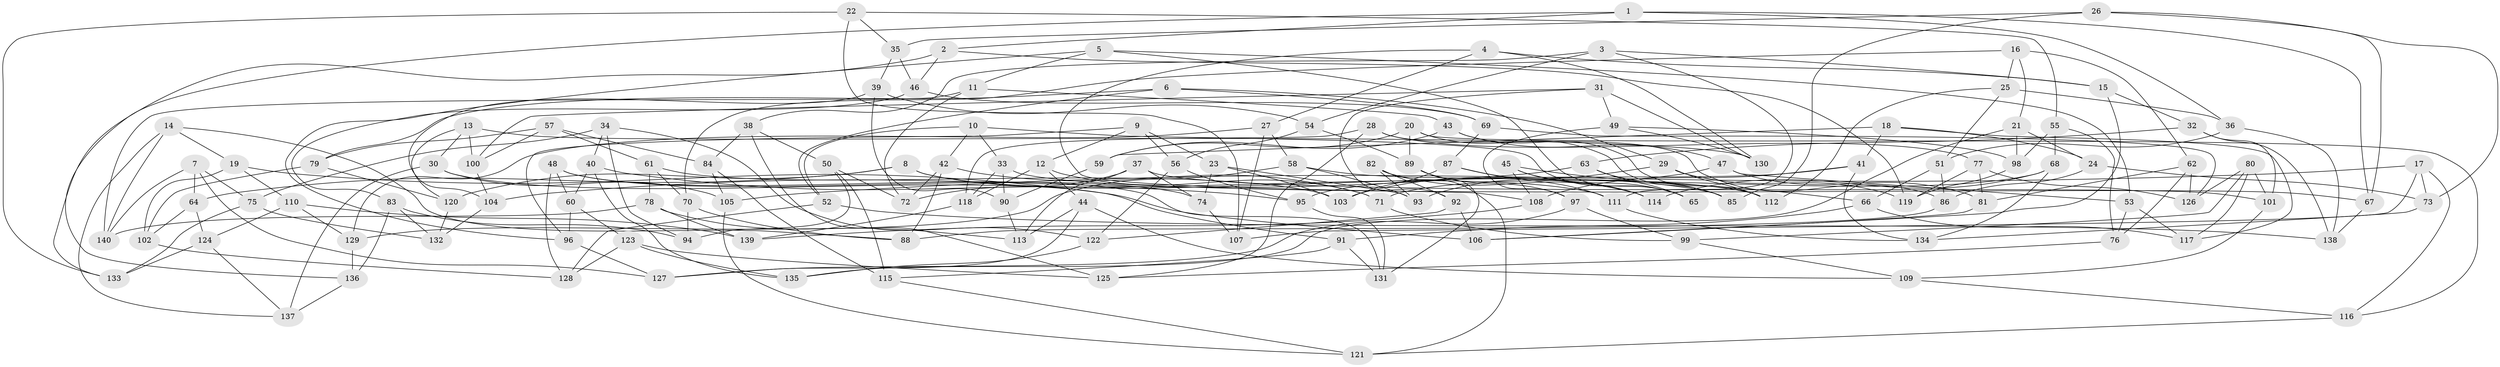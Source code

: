 // Generated by graph-tools (version 1.1) at 2025/56/03/09/25 04:56:43]
// undirected, 140 vertices, 280 edges
graph export_dot {
graph [start="1"]
  node [color=gray90,style=filled];
  1;
  2;
  3;
  4;
  5;
  6;
  7;
  8;
  9;
  10;
  11;
  12;
  13;
  14;
  15;
  16;
  17;
  18;
  19;
  20;
  21;
  22;
  23;
  24;
  25;
  26;
  27;
  28;
  29;
  30;
  31;
  32;
  33;
  34;
  35;
  36;
  37;
  38;
  39;
  40;
  41;
  42;
  43;
  44;
  45;
  46;
  47;
  48;
  49;
  50;
  51;
  52;
  53;
  54;
  55;
  56;
  57;
  58;
  59;
  60;
  61;
  62;
  63;
  64;
  65;
  66;
  67;
  68;
  69;
  70;
  71;
  72;
  73;
  74;
  75;
  76;
  77;
  78;
  79;
  80;
  81;
  82;
  83;
  84;
  85;
  86;
  87;
  88;
  89;
  90;
  91;
  92;
  93;
  94;
  95;
  96;
  97;
  98;
  99;
  100;
  101;
  102;
  103;
  104;
  105;
  106;
  107;
  108;
  109;
  110;
  111;
  112;
  113;
  114;
  115;
  116;
  117;
  118;
  119;
  120;
  121;
  122;
  123;
  124;
  125;
  126;
  127;
  128;
  129;
  130;
  131;
  132;
  133;
  134;
  135;
  136;
  137;
  138;
  139;
  140;
  1 -- 36;
  1 -- 2;
  1 -- 136;
  1 -- 67;
  2 -- 119;
  2 -- 46;
  2 -- 133;
  3 -- 15;
  3 -- 38;
  3 -- 111;
  3 -- 54;
  4 -- 27;
  4 -- 15;
  4 -- 130;
  4 -- 108;
  5 -- 53;
  5 -- 96;
  5 -- 65;
  5 -- 11;
  6 -- 29;
  6 -- 52;
  6 -- 79;
  6 -- 69;
  7 -- 64;
  7 -- 75;
  7 -- 127;
  7 -- 140;
  8 -- 85;
  8 -- 111;
  8 -- 64;
  8 -- 120;
  9 -- 56;
  9 -- 96;
  9 -- 12;
  9 -- 23;
  10 -- 52;
  10 -- 42;
  10 -- 33;
  10 -- 65;
  11 -- 140;
  11 -- 43;
  11 -- 72;
  12 -- 71;
  12 -- 44;
  12 -- 118;
  13 -- 30;
  13 -- 100;
  13 -- 120;
  13 -- 130;
  14 -- 19;
  14 -- 88;
  14 -- 137;
  14 -- 140;
  15 -- 32;
  15 -- 106;
  16 -- 62;
  16 -- 70;
  16 -- 21;
  16 -- 25;
  17 -- 116;
  17 -- 107;
  17 -- 105;
  17 -- 73;
  18 -- 59;
  18 -- 24;
  18 -- 41;
  18 -- 117;
  19 -- 110;
  19 -- 102;
  19 -- 106;
  20 -- 116;
  20 -- 89;
  20 -- 85;
  20 -- 59;
  21 -- 24;
  21 -- 135;
  21 -- 98;
  22 -- 55;
  22 -- 35;
  22 -- 133;
  22 -- 107;
  23 -- 74;
  23 -- 93;
  23 -- 103;
  24 -- 73;
  24 -- 86;
  25 -- 36;
  25 -- 51;
  25 -- 112;
  26 -- 67;
  26 -- 35;
  26 -- 73;
  26 -- 85;
  27 -- 129;
  27 -- 58;
  27 -- 107;
  28 -- 77;
  28 -- 118;
  28 -- 86;
  28 -- 125;
  29 -- 119;
  29 -- 112;
  29 -- 93;
  30 -- 137;
  30 -- 91;
  30 -- 105;
  31 -- 49;
  31 -- 130;
  31 -- 100;
  31 -- 92;
  32 -- 63;
  32 -- 138;
  32 -- 101;
  33 -- 67;
  33 -- 90;
  33 -- 118;
  34 -- 122;
  34 -- 40;
  34 -- 94;
  34 -- 75;
  35 -- 46;
  35 -- 39;
  36 -- 138;
  36 -- 51;
  37 -- 74;
  37 -- 72;
  37 -- 101;
  37 -- 113;
  38 -- 84;
  38 -- 50;
  38 -- 125;
  39 -- 104;
  39 -- 90;
  39 -- 54;
  40 -- 60;
  40 -- 135;
  40 -- 95;
  41 -- 95;
  41 -- 134;
  41 -- 108;
  42 -- 88;
  42 -- 72;
  42 -- 71;
  43 -- 47;
  43 -- 59;
  43 -- 112;
  44 -- 127;
  44 -- 113;
  44 -- 109;
  45 -- 108;
  45 -- 114;
  45 -- 65;
  45 -- 66;
  46 -- 83;
  46 -- 69;
  47 -- 81;
  47 -- 103;
  47 -- 53;
  48 -- 60;
  48 -- 131;
  48 -- 128;
  48 -- 74;
  49 -- 97;
  49 -- 98;
  49 -- 130;
  50 -- 115;
  50 -- 72;
  50 -- 94;
  51 -- 66;
  51 -- 86;
  52 -- 138;
  52 -- 128;
  53 -- 76;
  53 -- 117;
  54 -- 89;
  54 -- 56;
  55 -- 76;
  55 -- 68;
  55 -- 98;
  56 -- 95;
  56 -- 122;
  57 -- 100;
  57 -- 84;
  57 -- 61;
  57 -- 79;
  58 -- 93;
  58 -- 112;
  58 -- 129;
  59 -- 90;
  60 -- 123;
  60 -- 96;
  61 -- 70;
  61 -- 78;
  61 -- 103;
  62 -- 81;
  62 -- 126;
  62 -- 76;
  63 -- 65;
  63 -- 104;
  63 -- 85;
  64 -- 124;
  64 -- 102;
  66 -- 91;
  66 -- 117;
  67 -- 138;
  68 -- 134;
  68 -- 71;
  68 -- 114;
  69 -- 126;
  69 -- 87;
  70 -- 94;
  70 -- 88;
  71 -- 99;
  73 -- 134;
  74 -- 107;
  75 -- 132;
  75 -- 133;
  76 -- 125;
  77 -- 81;
  77 -- 119;
  77 -- 126;
  78 -- 113;
  78 -- 140;
  78 -- 139;
  79 -- 120;
  79 -- 102;
  80 -- 99;
  80 -- 117;
  80 -- 101;
  80 -- 126;
  81 -- 106;
  82 -- 114;
  82 -- 121;
  82 -- 92;
  82 -- 93;
  83 -- 136;
  83 -- 94;
  83 -- 132;
  84 -- 105;
  84 -- 115;
  86 -- 88;
  87 -- 111;
  87 -- 114;
  87 -- 103;
  89 -- 97;
  89 -- 131;
  90 -- 113;
  91 -- 131;
  91 -- 115;
  92 -- 122;
  92 -- 106;
  95 -- 131;
  96 -- 127;
  97 -- 127;
  97 -- 99;
  98 -- 119;
  99 -- 109;
  100 -- 104;
  101 -- 109;
  102 -- 128;
  104 -- 132;
  105 -- 121;
  108 -- 139;
  109 -- 116;
  110 -- 139;
  110 -- 124;
  110 -- 129;
  111 -- 134;
  115 -- 121;
  116 -- 121;
  118 -- 139;
  120 -- 132;
  122 -- 135;
  123 -- 135;
  123 -- 128;
  123 -- 125;
  124 -- 137;
  124 -- 133;
  129 -- 136;
  136 -- 137;
}
